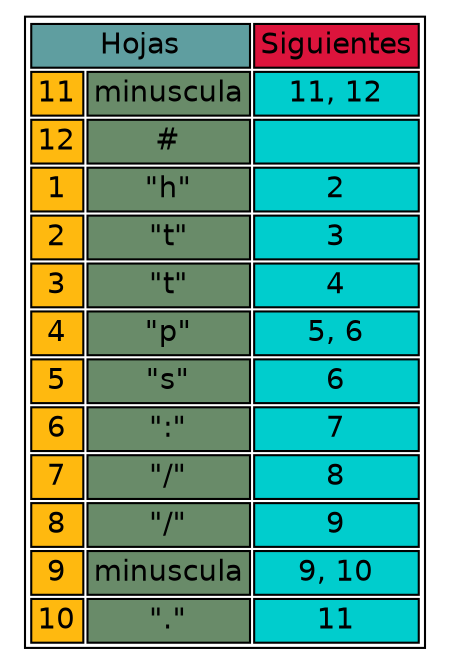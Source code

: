 digraph {
  node [ shape=none fontname=Helvetica ]
 n1 [ label = <
<table>
<tr><td colspan="2" bgcolor="cadetblue">Hojas</td><td colspan="1" bgcolor="crimson">Siguientes</td></tr>
<tr><td bgcolor="darkgoldenrod1">11</td><td bgcolor="darkseagreen4">minuscula</td><td bgcolor="cyan3">11, 12</td></tr><tr><td bgcolor="darkgoldenrod1">12</td><td bgcolor="darkseagreen4">#</td><td bgcolor="cyan3"></td></tr><tr><td bgcolor="darkgoldenrod1">1</td><td bgcolor="darkseagreen4">"h"</td><td bgcolor="cyan3">2</td></tr><tr><td bgcolor="darkgoldenrod1">2</td><td bgcolor="darkseagreen4">"t"</td><td bgcolor="cyan3">3</td></tr><tr><td bgcolor="darkgoldenrod1">3</td><td bgcolor="darkseagreen4">"t"</td><td bgcolor="cyan3">4</td></tr><tr><td bgcolor="darkgoldenrod1">4</td><td bgcolor="darkseagreen4">"p"</td><td bgcolor="cyan3">5, 6</td></tr><tr><td bgcolor="darkgoldenrod1">5</td><td bgcolor="darkseagreen4">"s"</td><td bgcolor="cyan3">6</td></tr><tr><td bgcolor="darkgoldenrod1">6</td><td bgcolor="darkseagreen4">":"</td><td bgcolor="cyan3">7</td></tr><tr><td bgcolor="darkgoldenrod1">7</td><td bgcolor="darkseagreen4">"/"</td><td bgcolor="cyan3">8</td></tr><tr><td bgcolor="darkgoldenrod1">8</td><td bgcolor="darkseagreen4">"/"</td><td bgcolor="cyan3">9</td></tr><tr><td bgcolor="darkgoldenrod1">9</td><td bgcolor="darkseagreen4">minuscula</td><td bgcolor="cyan3">9, 10</td></tr><tr><td bgcolor="darkgoldenrod1">10</td><td bgcolor="darkseagreen4">"."</td><td bgcolor="cyan3">11</td></tr> </table>>]
}

